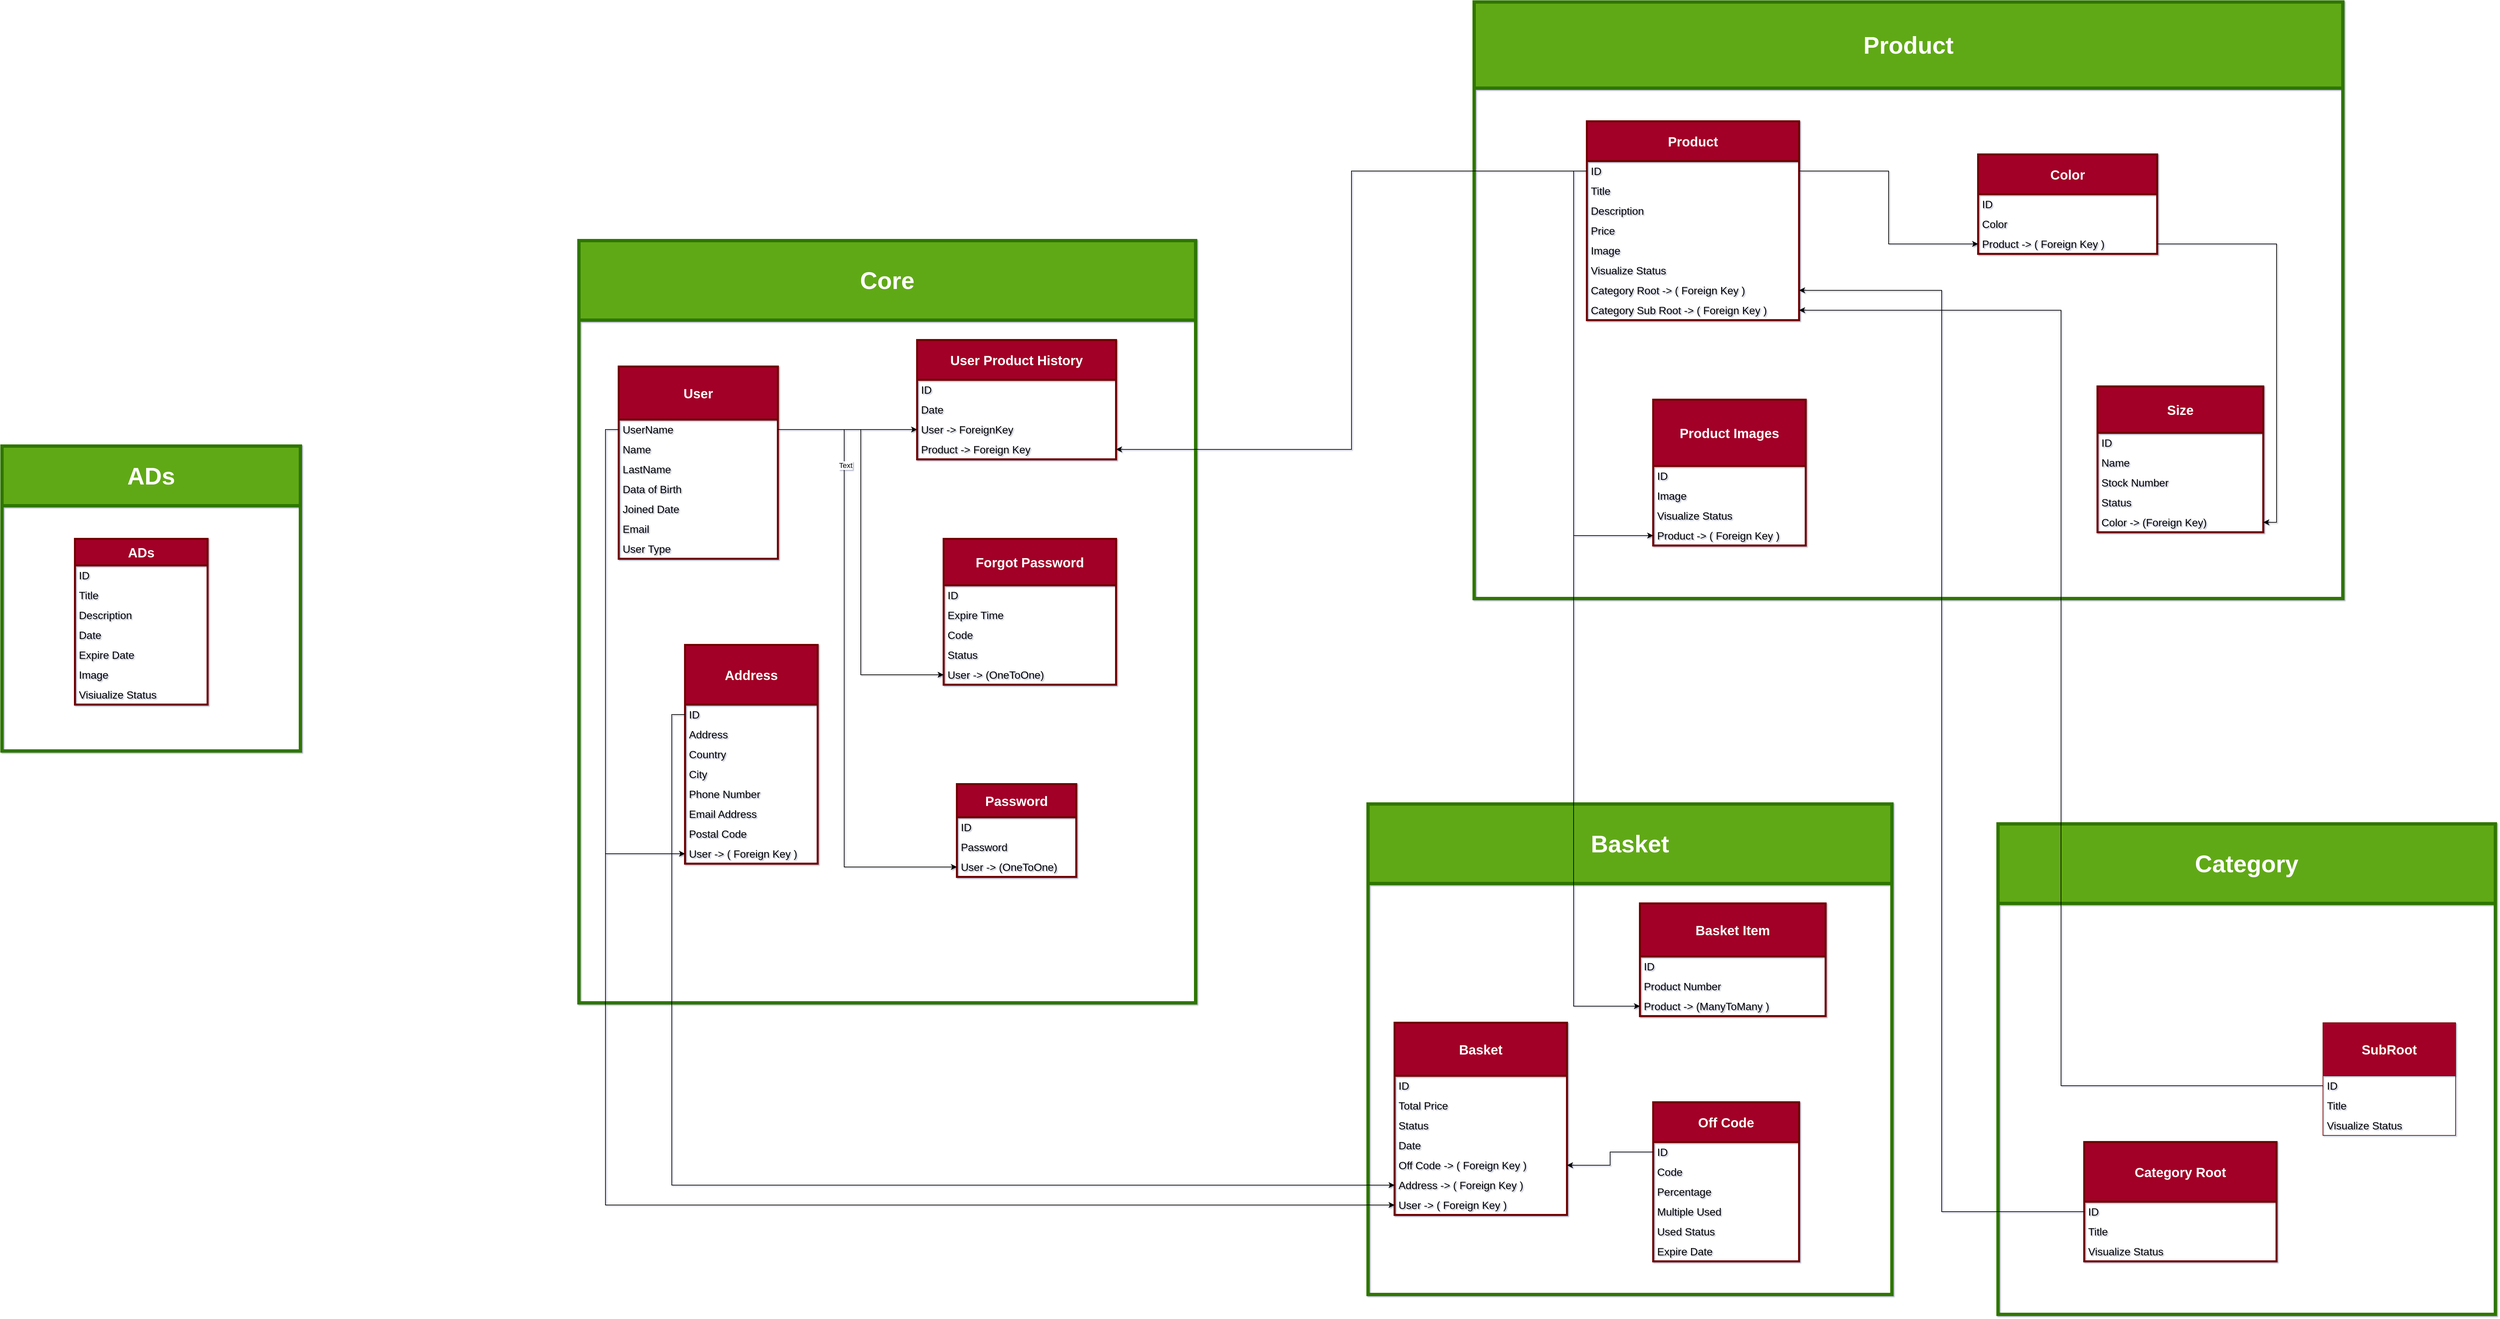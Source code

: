 <mxfile version="21.6.8" type="device">
  <diagram name="Page-1" id="9f46799a-70d6-7492-0946-bef42562c5a5">
    <mxGraphModel dx="9620" dy="7015" grid="0" gridSize="10" guides="1" tooltips="1" connect="1" arrows="1" fold="1" page="0" pageScale="1" pageWidth="1100" pageHeight="850" background="none" math="0" shadow="1">
      <root>
        <mxCell id="0" />
        <mxCell id="1" parent="0" />
        <mxCell id="XSfuh442TB1WO7n0ML1V-26" value="&lt;font style=&quot;font-size: 36px;&quot;&gt;ADs&lt;/font&gt;" style="swimlane;whiteSpace=wrap;html=1;startSize=90;fillColor=#60a917;fontColor=#ffffff;strokeColor=#2D7600;strokeWidth=5;" parent="1" vertex="1">
          <mxGeometry x="-2580" y="-1910" width="450" height="460" as="geometry" />
        </mxCell>
        <mxCell id="SCAgchY4WZ-3knuSk4E6-48" value="&lt;font style=&quot;font-size: 20px;&quot;&gt;&lt;b&gt;ADs&lt;/b&gt;&lt;/font&gt;" style="swimlane;fontStyle=0;childLayout=stackLayout;horizontal=1;startSize=40;horizontalStack=0;resizeParent=1;resizeParentMax=0;resizeLast=0;collapsible=1;marginBottom=0;whiteSpace=wrap;html=1;fillColor=#a20025;fontColor=#ffffff;strokeColor=#6F0000;strokeWidth=3;" vertex="1" parent="XSfuh442TB1WO7n0ML1V-26">
          <mxGeometry x="110" y="140" width="200" height="250" as="geometry">
            <mxRectangle x="180" y="160" width="60" height="30" as="alternateBounds" />
          </mxGeometry>
        </mxCell>
        <mxCell id="SCAgchY4WZ-3knuSk4E6-49" value="&lt;font style=&quot;font-size: 16px;&quot;&gt;ID&lt;/font&gt;" style="text;strokeColor=none;fillColor=none;align=left;verticalAlign=middle;spacingLeft=4;spacingRight=4;overflow=hidden;points=[[0,0.5],[1,0.5]];portConstraint=eastwest;rotatable=0;whiteSpace=wrap;html=1;" vertex="1" parent="SCAgchY4WZ-3knuSk4E6-48">
          <mxGeometry y="40" width="200" height="30" as="geometry" />
        </mxCell>
        <mxCell id="SCAgchY4WZ-3knuSk4E6-55" value="&lt;font style=&quot;font-size: 16px;&quot;&gt;Title&lt;/font&gt;" style="text;strokeColor=none;fillColor=none;align=left;verticalAlign=middle;spacingLeft=4;spacingRight=4;overflow=hidden;points=[[0,0.5],[1,0.5]];portConstraint=eastwest;rotatable=0;whiteSpace=wrap;html=1;" vertex="1" parent="SCAgchY4WZ-3knuSk4E6-48">
          <mxGeometry y="70" width="200" height="30" as="geometry" />
        </mxCell>
        <mxCell id="SCAgchY4WZ-3knuSk4E6-50" value="&lt;font style=&quot;font-size: 16px;&quot;&gt;Description&lt;/font&gt;" style="text;strokeColor=none;fillColor=none;align=left;verticalAlign=middle;spacingLeft=4;spacingRight=4;overflow=hidden;points=[[0,0.5],[1,0.5]];portConstraint=eastwest;rotatable=0;whiteSpace=wrap;html=1;" vertex="1" parent="SCAgchY4WZ-3knuSk4E6-48">
          <mxGeometry y="100" width="200" height="30" as="geometry" />
        </mxCell>
        <mxCell id="SCAgchY4WZ-3knuSk4E6-56" value="&lt;font style=&quot;font-size: 16px;&quot;&gt;Date&lt;/font&gt;" style="text;strokeColor=none;fillColor=none;align=left;verticalAlign=middle;spacingLeft=4;spacingRight=4;overflow=hidden;points=[[0,0.5],[1,0.5]];portConstraint=eastwest;rotatable=0;whiteSpace=wrap;html=1;" vertex="1" parent="SCAgchY4WZ-3knuSk4E6-48">
          <mxGeometry y="130" width="200" height="30" as="geometry" />
        </mxCell>
        <mxCell id="SCAgchY4WZ-3knuSk4E6-52" value="&lt;font style=&quot;font-size: 16px;&quot;&gt;Expire Date&lt;/font&gt;" style="text;strokeColor=none;fillColor=none;align=left;verticalAlign=middle;spacingLeft=4;spacingRight=4;overflow=hidden;points=[[0,0.5],[1,0.5]];portConstraint=eastwest;rotatable=0;whiteSpace=wrap;html=1;" vertex="1" parent="SCAgchY4WZ-3knuSk4E6-48">
          <mxGeometry y="160" width="200" height="30" as="geometry" />
        </mxCell>
        <mxCell id="SCAgchY4WZ-3knuSk4E6-53" value="&lt;font style=&quot;font-size: 16px;&quot;&gt;Image&lt;/font&gt;" style="text;strokeColor=none;fillColor=none;align=left;verticalAlign=middle;spacingLeft=4;spacingRight=4;overflow=hidden;points=[[0,0.5],[1,0.5]];portConstraint=eastwest;rotatable=0;whiteSpace=wrap;html=1;" vertex="1" parent="SCAgchY4WZ-3knuSk4E6-48">
          <mxGeometry y="190" width="200" height="30" as="geometry" />
        </mxCell>
        <mxCell id="SCAgchY4WZ-3knuSk4E6-54" value="&lt;font style=&quot;font-size: 16px;&quot;&gt;Visiualize Status&lt;/font&gt;" style="text;strokeColor=none;fillColor=none;align=left;verticalAlign=middle;spacingLeft=4;spacingRight=4;overflow=hidden;points=[[0,0.5],[1,0.5]];portConstraint=eastwest;rotatable=0;whiteSpace=wrap;html=1;" vertex="1" parent="SCAgchY4WZ-3knuSk4E6-48">
          <mxGeometry y="220" width="200" height="30" as="geometry" />
        </mxCell>
        <mxCell id="XSfuh442TB1WO7n0ML1V-27" value="&lt;font style=&quot;font-size: 36px;&quot;&gt;Product&lt;/font&gt;" style="swimlane;whiteSpace=wrap;html=1;startSize=130;fillColor=#60a917;fontColor=#ffffff;strokeColor=#2D7600;strokeWidth=5;" parent="1" vertex="1">
          <mxGeometry x="-360" y="-2580" width="1310" height="900" as="geometry" />
        </mxCell>
        <mxCell id="SCAgchY4WZ-3knuSk4E6-77" value="&lt;font style=&quot;font-size: 20px;&quot;&gt;&lt;b&gt;Product&lt;/b&gt;&lt;/font&gt;" style="swimlane;fontStyle=0;childLayout=stackLayout;horizontal=1;startSize=60;horizontalStack=0;resizeParent=1;resizeParentMax=0;resizeLast=0;collapsible=1;marginBottom=0;whiteSpace=wrap;html=1;fillColor=#a20025;fontColor=#ffffff;strokeColor=#6F0000;strokeWidth=3;" vertex="1" parent="XSfuh442TB1WO7n0ML1V-27">
          <mxGeometry x="170" y="180" width="320" height="300" as="geometry" />
        </mxCell>
        <mxCell id="SCAgchY4WZ-3knuSk4E6-78" value="&lt;font style=&quot;font-size: 16px;&quot;&gt;ID&lt;/font&gt;" style="text;strokeColor=none;fillColor=none;align=left;verticalAlign=middle;spacingLeft=4;spacingRight=4;overflow=hidden;points=[[0,0.5],[1,0.5]];portConstraint=eastwest;rotatable=0;whiteSpace=wrap;html=1;" vertex="1" parent="SCAgchY4WZ-3knuSk4E6-77">
          <mxGeometry y="60" width="320" height="30" as="geometry" />
        </mxCell>
        <mxCell id="SCAgchY4WZ-3knuSk4E6-79" value="&lt;font style=&quot;font-size: 16px;&quot;&gt;Title&lt;/font&gt;" style="text;strokeColor=none;fillColor=none;align=left;verticalAlign=middle;spacingLeft=4;spacingRight=4;overflow=hidden;points=[[0,0.5],[1,0.5]];portConstraint=eastwest;rotatable=0;whiteSpace=wrap;html=1;" vertex="1" parent="SCAgchY4WZ-3knuSk4E6-77">
          <mxGeometry y="90" width="320" height="30" as="geometry" />
        </mxCell>
        <mxCell id="SCAgchY4WZ-3knuSk4E6-81" value="&lt;font style=&quot;font-size: 16px;&quot;&gt;Description&lt;/font&gt;" style="text;strokeColor=none;fillColor=none;align=left;verticalAlign=middle;spacingLeft=4;spacingRight=4;overflow=hidden;points=[[0,0.5],[1,0.5]];portConstraint=eastwest;rotatable=0;whiteSpace=wrap;html=1;" vertex="1" parent="SCAgchY4WZ-3knuSk4E6-77">
          <mxGeometry y="120" width="320" height="30" as="geometry" />
        </mxCell>
        <mxCell id="SCAgchY4WZ-3knuSk4E6-82" value="&lt;font style=&quot;font-size: 16px;&quot;&gt;Price&lt;/font&gt;" style="text;strokeColor=none;fillColor=none;align=left;verticalAlign=middle;spacingLeft=4;spacingRight=4;overflow=hidden;points=[[0,0.5],[1,0.5]];portConstraint=eastwest;rotatable=0;whiteSpace=wrap;html=1;" vertex="1" parent="SCAgchY4WZ-3knuSk4E6-77">
          <mxGeometry y="150" width="320" height="30" as="geometry" />
        </mxCell>
        <mxCell id="SCAgchY4WZ-3knuSk4E6-83" value="&lt;font style=&quot;font-size: 16px;&quot;&gt;Image&lt;/font&gt;" style="text;strokeColor=none;fillColor=none;align=left;verticalAlign=middle;spacingLeft=4;spacingRight=4;overflow=hidden;points=[[0,0.5],[1,0.5]];portConstraint=eastwest;rotatable=0;whiteSpace=wrap;html=1;" vertex="1" parent="SCAgchY4WZ-3knuSk4E6-77">
          <mxGeometry y="180" width="320" height="30" as="geometry" />
        </mxCell>
        <mxCell id="SCAgchY4WZ-3knuSk4E6-173" value="&lt;font style=&quot;font-size: 16px;&quot;&gt;Visualize Status&lt;/font&gt;" style="text;strokeColor=none;fillColor=none;align=left;verticalAlign=middle;spacingLeft=4;spacingRight=4;overflow=hidden;points=[[0,0.5],[1,0.5]];portConstraint=eastwest;rotatable=0;whiteSpace=wrap;html=1;" vertex="1" parent="SCAgchY4WZ-3knuSk4E6-77">
          <mxGeometry y="210" width="320" height="30" as="geometry" />
        </mxCell>
        <mxCell id="SCAgchY4WZ-3knuSk4E6-174" value="&lt;font style=&quot;font-size: 16px;&quot;&gt;Category Root -&amp;gt; ( Foreign Key )&lt;/font&gt;" style="text;strokeColor=none;fillColor=none;align=left;verticalAlign=middle;spacingLeft=4;spacingRight=4;overflow=hidden;points=[[0,0.5],[1,0.5]];portConstraint=eastwest;rotatable=0;whiteSpace=wrap;html=1;" vertex="1" parent="SCAgchY4WZ-3knuSk4E6-77">
          <mxGeometry y="240" width="320" height="30" as="geometry" />
        </mxCell>
        <mxCell id="SCAgchY4WZ-3knuSk4E6-84" value="&lt;font style=&quot;font-size: 16px;&quot;&gt;Category Sub Root -&amp;gt; ( Foreign Key )&lt;/font&gt;" style="text;strokeColor=none;fillColor=none;align=left;verticalAlign=middle;spacingLeft=4;spacingRight=4;overflow=hidden;points=[[0,0.5],[1,0.5]];portConstraint=eastwest;rotatable=0;whiteSpace=wrap;html=1;" vertex="1" parent="SCAgchY4WZ-3knuSk4E6-77">
          <mxGeometry y="270" width="320" height="30" as="geometry" />
        </mxCell>
        <mxCell id="SCAgchY4WZ-3knuSk4E6-147" value="&lt;font style=&quot;font-size: 20px;&quot;&gt;&lt;b&gt;Size&lt;/b&gt;&lt;/font&gt;" style="swimlane;fontStyle=0;childLayout=stackLayout;horizontal=1;startSize=70;horizontalStack=0;resizeParent=1;resizeParentMax=0;resizeLast=0;collapsible=1;marginBottom=0;whiteSpace=wrap;html=1;fillColor=#a20025;fontColor=#ffffff;strokeColor=#6F0000;strokeWidth=3;" vertex="1" parent="XSfuh442TB1WO7n0ML1V-27">
          <mxGeometry x="940" y="580" width="250" height="220" as="geometry" />
        </mxCell>
        <mxCell id="SCAgchY4WZ-3knuSk4E6-148" value="&lt;font style=&quot;font-size: 16px;&quot;&gt;ID&lt;/font&gt;" style="text;strokeColor=none;fillColor=none;align=left;verticalAlign=middle;spacingLeft=4;spacingRight=4;overflow=hidden;points=[[0,0.5],[1,0.5]];portConstraint=eastwest;rotatable=0;whiteSpace=wrap;html=1;" vertex="1" parent="SCAgchY4WZ-3knuSk4E6-147">
          <mxGeometry y="70" width="250" height="30" as="geometry" />
        </mxCell>
        <mxCell id="SCAgchY4WZ-3knuSk4E6-149" value="&lt;font style=&quot;font-size: 16px;&quot;&gt;Name&lt;/font&gt;" style="text;strokeColor=none;fillColor=none;align=left;verticalAlign=middle;spacingLeft=4;spacingRight=4;overflow=hidden;points=[[0,0.5],[1,0.5]];portConstraint=eastwest;rotatable=0;whiteSpace=wrap;html=1;" vertex="1" parent="SCAgchY4WZ-3knuSk4E6-147">
          <mxGeometry y="100" width="250" height="30" as="geometry" />
        </mxCell>
        <mxCell id="SCAgchY4WZ-3knuSk4E6-157" value="&lt;font style=&quot;font-size: 16px;&quot;&gt;Stock Number&lt;/font&gt;" style="text;strokeColor=none;fillColor=none;align=left;verticalAlign=middle;spacingLeft=4;spacingRight=4;overflow=hidden;points=[[0,0.5],[1,0.5]];portConstraint=eastwest;rotatable=0;whiteSpace=wrap;html=1;" vertex="1" parent="SCAgchY4WZ-3knuSk4E6-147">
          <mxGeometry y="130" width="250" height="30" as="geometry" />
        </mxCell>
        <mxCell id="SCAgchY4WZ-3knuSk4E6-158" value="&lt;font style=&quot;font-size: 16px;&quot;&gt;Status&lt;/font&gt;" style="text;strokeColor=none;fillColor=none;align=left;verticalAlign=middle;spacingLeft=4;spacingRight=4;overflow=hidden;points=[[0,0.5],[1,0.5]];portConstraint=eastwest;rotatable=0;whiteSpace=wrap;html=1;" vertex="1" parent="SCAgchY4WZ-3knuSk4E6-147">
          <mxGeometry y="160" width="250" height="30" as="geometry" />
        </mxCell>
        <mxCell id="SCAgchY4WZ-3knuSk4E6-150" value="&lt;font style=&quot;font-size: 16px;&quot;&gt;Color -&amp;gt; (Foreign Key)&lt;/font&gt;" style="text;strokeColor=none;fillColor=none;align=left;verticalAlign=middle;spacingLeft=4;spacingRight=4;overflow=hidden;points=[[0,0.5],[1,0.5]];portConstraint=eastwest;rotatable=0;whiteSpace=wrap;html=1;" vertex="1" parent="SCAgchY4WZ-3knuSk4E6-147">
          <mxGeometry y="190" width="250" height="30" as="geometry" />
        </mxCell>
        <mxCell id="SCAgchY4WZ-3knuSk4E6-151" value="&lt;font size=&quot;1&quot; style=&quot;&quot;&gt;&lt;b style=&quot;font-size: 20px;&quot;&gt;Color&lt;/b&gt;&lt;/font&gt;" style="swimlane;fontStyle=0;childLayout=stackLayout;horizontal=1;startSize=60;horizontalStack=0;resizeParent=1;resizeParentMax=0;resizeLast=0;collapsible=1;marginBottom=0;whiteSpace=wrap;html=1;fillColor=#a20025;fontColor=#ffffff;strokeColor=#6F0000;strokeWidth=3;" vertex="1" parent="XSfuh442TB1WO7n0ML1V-27">
          <mxGeometry x="760" y="230" width="270" height="150" as="geometry" />
        </mxCell>
        <mxCell id="SCAgchY4WZ-3knuSk4E6-152" value="&lt;font style=&quot;font-size: 16px;&quot;&gt;ID&lt;/font&gt;" style="text;strokeColor=none;fillColor=none;align=left;verticalAlign=middle;spacingLeft=4;spacingRight=4;overflow=hidden;points=[[0,0.5],[1,0.5]];portConstraint=eastwest;rotatable=0;whiteSpace=wrap;html=1;" vertex="1" parent="SCAgchY4WZ-3knuSk4E6-151">
          <mxGeometry y="60" width="270" height="30" as="geometry" />
        </mxCell>
        <mxCell id="SCAgchY4WZ-3knuSk4E6-153" value="&lt;font style=&quot;font-size: 16px;&quot;&gt;Color&lt;/font&gt;" style="text;strokeColor=none;fillColor=none;align=left;verticalAlign=middle;spacingLeft=4;spacingRight=4;overflow=hidden;points=[[0,0.5],[1,0.5]];portConstraint=eastwest;rotatable=0;whiteSpace=wrap;html=1;" vertex="1" parent="SCAgchY4WZ-3knuSk4E6-151">
          <mxGeometry y="90" width="270" height="30" as="geometry" />
        </mxCell>
        <mxCell id="SCAgchY4WZ-3knuSk4E6-154" value="&lt;font style=&quot;font-size: 16px;&quot;&gt;Product -&amp;gt; ( Foreign Key )&lt;/font&gt;" style="text;strokeColor=none;fillColor=none;align=left;verticalAlign=middle;spacingLeft=4;spacingRight=4;overflow=hidden;points=[[0,0.5],[1,0.5]];portConstraint=eastwest;rotatable=0;whiteSpace=wrap;html=1;" vertex="1" parent="SCAgchY4WZ-3knuSk4E6-151">
          <mxGeometry y="120" width="270" height="30" as="geometry" />
        </mxCell>
        <mxCell id="SCAgchY4WZ-3knuSk4E6-159" value="&lt;font style=&quot;font-size: 20px;&quot;&gt;&lt;b&gt;Product Images&lt;/b&gt;&lt;/font&gt;" style="swimlane;fontStyle=0;childLayout=stackLayout;horizontal=1;startSize=100;horizontalStack=0;resizeParent=1;resizeParentMax=0;resizeLast=0;collapsible=1;marginBottom=0;whiteSpace=wrap;html=1;strokeWidth=3;fillColor=#a20025;fontColor=#ffffff;strokeColor=#6F0000;" vertex="1" parent="XSfuh442TB1WO7n0ML1V-27">
          <mxGeometry x="270" y="600" width="230" height="220" as="geometry" />
        </mxCell>
        <mxCell id="SCAgchY4WZ-3knuSk4E6-160" value="&lt;font style=&quot;font-size: 16px;&quot;&gt;ID&lt;/font&gt;" style="text;strokeColor=none;fillColor=none;align=left;verticalAlign=middle;spacingLeft=4;spacingRight=4;overflow=hidden;points=[[0,0.5],[1,0.5]];portConstraint=eastwest;rotatable=0;whiteSpace=wrap;html=1;" vertex="1" parent="SCAgchY4WZ-3knuSk4E6-159">
          <mxGeometry y="100" width="230" height="30" as="geometry" />
        </mxCell>
        <mxCell id="SCAgchY4WZ-3knuSk4E6-161" value="&lt;font style=&quot;font-size: 16px;&quot;&gt;Image&lt;/font&gt;" style="text;strokeColor=none;fillColor=none;align=left;verticalAlign=middle;spacingLeft=4;spacingRight=4;overflow=hidden;points=[[0,0.5],[1,0.5]];portConstraint=eastwest;rotatable=0;whiteSpace=wrap;html=1;" vertex="1" parent="SCAgchY4WZ-3knuSk4E6-159">
          <mxGeometry y="130" width="230" height="30" as="geometry" />
        </mxCell>
        <mxCell id="SCAgchY4WZ-3knuSk4E6-163" value="&lt;font style=&quot;font-size: 16px;&quot;&gt;Visualize Status&lt;/font&gt;" style="text;strokeColor=none;fillColor=none;align=left;verticalAlign=middle;spacingLeft=4;spacingRight=4;overflow=hidden;points=[[0,0.5],[1,0.5]];portConstraint=eastwest;rotatable=0;whiteSpace=wrap;html=1;" vertex="1" parent="SCAgchY4WZ-3knuSk4E6-159">
          <mxGeometry y="160" width="230" height="30" as="geometry" />
        </mxCell>
        <mxCell id="SCAgchY4WZ-3knuSk4E6-162" value="&lt;font style=&quot;font-size: 16px;&quot;&gt;Product -&amp;gt; ( Foreign Key )&lt;/font&gt;" style="text;strokeColor=none;fillColor=none;align=left;verticalAlign=middle;spacingLeft=4;spacingRight=4;overflow=hidden;points=[[0,0.5],[1,0.5]];portConstraint=eastwest;rotatable=0;whiteSpace=wrap;html=1;" vertex="1" parent="SCAgchY4WZ-3knuSk4E6-159">
          <mxGeometry y="190" width="230" height="30" as="geometry" />
        </mxCell>
        <mxCell id="SCAgchY4WZ-3knuSk4E6-218" style="edgeStyle=orthogonalEdgeStyle;rounded=0;orthogonalLoop=1;jettySize=auto;html=1;exitX=0;exitY=0.5;exitDx=0;exitDy=0;entryX=0;entryY=0.5;entryDx=0;entryDy=0;" edge="1" parent="XSfuh442TB1WO7n0ML1V-27" source="SCAgchY4WZ-3knuSk4E6-78" target="SCAgchY4WZ-3knuSk4E6-162">
          <mxGeometry relative="1" as="geometry" />
        </mxCell>
        <mxCell id="SCAgchY4WZ-3knuSk4E6-222" style="edgeStyle=orthogonalEdgeStyle;rounded=0;orthogonalLoop=1;jettySize=auto;html=1;exitX=1;exitY=0.5;exitDx=0;exitDy=0;entryX=0;entryY=0.5;entryDx=0;entryDy=0;" edge="1" parent="XSfuh442TB1WO7n0ML1V-27" source="SCAgchY4WZ-3knuSk4E6-78" target="SCAgchY4WZ-3knuSk4E6-154">
          <mxGeometry relative="1" as="geometry" />
        </mxCell>
        <mxCell id="SCAgchY4WZ-3knuSk4E6-223" style="edgeStyle=orthogonalEdgeStyle;rounded=0;orthogonalLoop=1;jettySize=auto;html=1;exitX=1;exitY=0.5;exitDx=0;exitDy=0;entryX=1;entryY=0.5;entryDx=0;entryDy=0;" edge="1" parent="XSfuh442TB1WO7n0ML1V-27" source="SCAgchY4WZ-3knuSk4E6-154" target="SCAgchY4WZ-3knuSk4E6-150">
          <mxGeometry relative="1" as="geometry" />
        </mxCell>
        <mxCell id="XSfuh442TB1WO7n0ML1V-28" value="&lt;font style=&quot;font-size: 36px;&quot;&gt;Core&lt;/font&gt;" style="swimlane;whiteSpace=wrap;html=1;startSize=120;fillColor=#60a917;fontColor=#ffffff;strokeColor=#2D7600;strokeWidth=5;" parent="1" vertex="1">
          <mxGeometry x="-1710" y="-2220" width="930" height="1150" as="geometry" />
        </mxCell>
        <mxCell id="SCAgchY4WZ-3knuSk4E6-57" value="&lt;font style=&quot;font-size: 20px;&quot;&gt;&lt;b&gt;User&lt;/b&gt;&lt;/font&gt;" style="swimlane;fontStyle=0;childLayout=stackLayout;horizontal=1;startSize=80;horizontalStack=0;resizeParent=1;resizeParentMax=0;resizeLast=0;collapsible=1;marginBottom=0;whiteSpace=wrap;html=1;fillColor=#a20025;fontColor=#ffffff;strokeColor=#6F0000;strokeWidth=3;" vertex="1" parent="XSfuh442TB1WO7n0ML1V-28">
          <mxGeometry x="60" y="190" width="240" height="290" as="geometry" />
        </mxCell>
        <mxCell id="SCAgchY4WZ-3knuSk4E6-58" value="&lt;font style=&quot;font-size: 16px;&quot;&gt;UserName&lt;/font&gt;" style="text;strokeColor=none;fillColor=none;align=left;verticalAlign=middle;spacingLeft=4;spacingRight=4;overflow=hidden;points=[[0,0.5],[1,0.5]];portConstraint=eastwest;rotatable=0;whiteSpace=wrap;html=1;" vertex="1" parent="SCAgchY4WZ-3knuSk4E6-57">
          <mxGeometry y="80" width="240" height="30" as="geometry" />
        </mxCell>
        <mxCell id="SCAgchY4WZ-3knuSk4E6-59" value="&lt;font style=&quot;font-size: 16px;&quot;&gt;Name&lt;/font&gt;" style="text;strokeColor=none;fillColor=none;align=left;verticalAlign=middle;spacingLeft=4;spacingRight=4;overflow=hidden;points=[[0,0.5],[1,0.5]];portConstraint=eastwest;rotatable=0;whiteSpace=wrap;html=1;" vertex="1" parent="SCAgchY4WZ-3knuSk4E6-57">
          <mxGeometry y="110" width="240" height="30" as="geometry" />
        </mxCell>
        <mxCell id="SCAgchY4WZ-3knuSk4E6-61" value="&lt;font style=&quot;font-size: 16px;&quot;&gt;LastName&lt;/font&gt;" style="text;strokeColor=none;fillColor=none;align=left;verticalAlign=middle;spacingLeft=4;spacingRight=4;overflow=hidden;points=[[0,0.5],[1,0.5]];portConstraint=eastwest;rotatable=0;whiteSpace=wrap;html=1;" vertex="1" parent="SCAgchY4WZ-3knuSk4E6-57">
          <mxGeometry y="140" width="240" height="30" as="geometry" />
        </mxCell>
        <mxCell id="SCAgchY4WZ-3knuSk4E6-62" value="&lt;font style=&quot;font-size: 16px;&quot;&gt;Data of Birth&lt;/font&gt;" style="text;strokeColor=none;fillColor=none;align=left;verticalAlign=middle;spacingLeft=4;spacingRight=4;overflow=hidden;points=[[0,0.5],[1,0.5]];portConstraint=eastwest;rotatable=0;whiteSpace=wrap;html=1;" vertex="1" parent="SCAgchY4WZ-3knuSk4E6-57">
          <mxGeometry y="170" width="240" height="30" as="geometry" />
        </mxCell>
        <mxCell id="SCAgchY4WZ-3knuSk4E6-63" value="&lt;font style=&quot;font-size: 16px;&quot;&gt;Joined Date&lt;/font&gt;" style="text;strokeColor=none;fillColor=none;align=left;verticalAlign=middle;spacingLeft=4;spacingRight=4;overflow=hidden;points=[[0,0.5],[1,0.5]];portConstraint=eastwest;rotatable=0;whiteSpace=wrap;html=1;" vertex="1" parent="SCAgchY4WZ-3knuSk4E6-57">
          <mxGeometry y="200" width="240" height="30" as="geometry" />
        </mxCell>
        <mxCell id="SCAgchY4WZ-3knuSk4E6-64" value="&lt;font style=&quot;font-size: 16px;&quot;&gt;Email&lt;/font&gt;" style="text;strokeColor=none;fillColor=none;align=left;verticalAlign=middle;spacingLeft=4;spacingRight=4;overflow=hidden;points=[[0,0.5],[1,0.5]];portConstraint=eastwest;rotatable=0;whiteSpace=wrap;html=1;" vertex="1" parent="SCAgchY4WZ-3knuSk4E6-57">
          <mxGeometry y="230" width="240" height="30" as="geometry" />
        </mxCell>
        <mxCell id="SCAgchY4WZ-3knuSk4E6-60" value="&lt;font style=&quot;font-size: 16px;&quot;&gt;User Type&lt;/font&gt;" style="text;strokeColor=none;fillColor=none;align=left;verticalAlign=middle;spacingLeft=4;spacingRight=4;overflow=hidden;points=[[0,0.5],[1,0.5]];portConstraint=eastwest;rotatable=0;whiteSpace=wrap;html=1;" vertex="1" parent="SCAgchY4WZ-3knuSk4E6-57">
          <mxGeometry y="260" width="240" height="30" as="geometry" />
        </mxCell>
        <mxCell id="SCAgchY4WZ-3knuSk4E6-66" value="&lt;font style=&quot;font-size: 20px;&quot;&gt;&lt;b&gt;User Product History&lt;/b&gt;&lt;/font&gt;" style="swimlane;fontStyle=0;childLayout=stackLayout;horizontal=1;startSize=60;horizontalStack=0;resizeParent=1;resizeParentMax=0;resizeLast=0;collapsible=1;marginBottom=0;whiteSpace=wrap;html=1;fillColor=#a20025;fontColor=#ffffff;strokeColor=#6F0000;strokeWidth=3;" vertex="1" parent="XSfuh442TB1WO7n0ML1V-28">
          <mxGeometry x="510" y="150" width="300" height="180" as="geometry" />
        </mxCell>
        <mxCell id="SCAgchY4WZ-3knuSk4E6-67" value="&lt;font style=&quot;font-size: 16px;&quot;&gt;ID&lt;/font&gt;" style="text;strokeColor=none;fillColor=none;align=left;verticalAlign=middle;spacingLeft=4;spacingRight=4;overflow=hidden;points=[[0,0.5],[1,0.5]];portConstraint=eastwest;rotatable=0;whiteSpace=wrap;html=1;" vertex="1" parent="SCAgchY4WZ-3knuSk4E6-66">
          <mxGeometry y="60" width="300" height="30" as="geometry" />
        </mxCell>
        <mxCell id="SCAgchY4WZ-3knuSk4E6-68" value="&lt;font style=&quot;font-size: 16px;&quot;&gt;Date&lt;/font&gt;" style="text;strokeColor=none;fillColor=none;align=left;verticalAlign=middle;spacingLeft=4;spacingRight=4;overflow=hidden;points=[[0,0.5],[1,0.5]];portConstraint=eastwest;rotatable=0;whiteSpace=wrap;html=1;" vertex="1" parent="SCAgchY4WZ-3knuSk4E6-66">
          <mxGeometry y="90" width="300" height="30" as="geometry" />
        </mxCell>
        <mxCell id="SCAgchY4WZ-3knuSk4E6-70" value="&lt;font style=&quot;font-size: 16px;&quot;&gt;User -&amp;gt; ForeignKey&lt;/font&gt;" style="text;strokeColor=none;fillColor=none;align=left;verticalAlign=middle;spacingLeft=4;spacingRight=4;overflow=hidden;points=[[0,0.5],[1,0.5]];portConstraint=eastwest;rotatable=0;whiteSpace=wrap;html=1;" vertex="1" parent="SCAgchY4WZ-3knuSk4E6-66">
          <mxGeometry y="120" width="300" height="30" as="geometry" />
        </mxCell>
        <mxCell id="SCAgchY4WZ-3knuSk4E6-69" value="&lt;font style=&quot;font-size: 16px;&quot;&gt;Product -&amp;gt; Foreign Key&lt;/font&gt;" style="text;strokeColor=none;fillColor=none;align=left;verticalAlign=middle;spacingLeft=4;spacingRight=4;overflow=hidden;points=[[0,0.5],[1,0.5]];portConstraint=eastwest;rotatable=0;whiteSpace=wrap;html=1;" vertex="1" parent="SCAgchY4WZ-3knuSk4E6-66">
          <mxGeometry y="150" width="300" height="30" as="geometry" />
        </mxCell>
        <mxCell id="SCAgchY4WZ-3knuSk4E6-71" value="&lt;b&gt;&lt;font style=&quot;font-size: 20px;&quot;&gt;Forgot Password&lt;/font&gt;&lt;/b&gt;" style="swimlane;fontStyle=0;childLayout=stackLayout;horizontal=1;startSize=70;horizontalStack=0;resizeParent=1;resizeParentMax=0;resizeLast=0;collapsible=1;marginBottom=0;whiteSpace=wrap;html=1;fillColor=#a20025;fontColor=#ffffff;strokeColor=#6F0000;strokeWidth=3;" vertex="1" parent="XSfuh442TB1WO7n0ML1V-28">
          <mxGeometry x="550" y="450" width="260" height="220" as="geometry" />
        </mxCell>
        <mxCell id="SCAgchY4WZ-3knuSk4E6-72" value="&lt;font style=&quot;font-size: 16px;&quot;&gt;ID&lt;/font&gt;" style="text;strokeColor=none;fillColor=none;align=left;verticalAlign=middle;spacingLeft=4;spacingRight=4;overflow=hidden;points=[[0,0.5],[1,0.5]];portConstraint=eastwest;rotatable=0;whiteSpace=wrap;html=1;" vertex="1" parent="SCAgchY4WZ-3knuSk4E6-71">
          <mxGeometry y="70" width="260" height="30" as="geometry" />
        </mxCell>
        <mxCell id="SCAgchY4WZ-3knuSk4E6-73" value="&lt;font style=&quot;font-size: 16px;&quot;&gt;Expire Time&lt;/font&gt;" style="text;strokeColor=none;fillColor=none;align=left;verticalAlign=middle;spacingLeft=4;spacingRight=4;overflow=hidden;points=[[0,0.5],[1,0.5]];portConstraint=eastwest;rotatable=0;whiteSpace=wrap;html=1;" vertex="1" parent="SCAgchY4WZ-3knuSk4E6-71">
          <mxGeometry y="100" width="260" height="30" as="geometry" />
        </mxCell>
        <mxCell id="SCAgchY4WZ-3knuSk4E6-75" value="&lt;font style=&quot;font-size: 16px;&quot;&gt;Code&lt;/font&gt;" style="text;strokeColor=none;fillColor=none;align=left;verticalAlign=middle;spacingLeft=4;spacingRight=4;overflow=hidden;points=[[0,0.5],[1,0.5]];portConstraint=eastwest;rotatable=0;whiteSpace=wrap;html=1;" vertex="1" parent="SCAgchY4WZ-3knuSk4E6-71">
          <mxGeometry y="130" width="260" height="30" as="geometry" />
        </mxCell>
        <mxCell id="SCAgchY4WZ-3knuSk4E6-74" value="&lt;font style=&quot;font-size: 16px;&quot;&gt;Status&lt;/font&gt;" style="text;strokeColor=none;fillColor=none;align=left;verticalAlign=middle;spacingLeft=4;spacingRight=4;overflow=hidden;points=[[0,0.5],[1,0.5]];portConstraint=eastwest;rotatable=0;whiteSpace=wrap;html=1;" vertex="1" parent="SCAgchY4WZ-3knuSk4E6-71">
          <mxGeometry y="160" width="260" height="30" as="geometry" />
        </mxCell>
        <mxCell id="SCAgchY4WZ-3knuSk4E6-76" value="&lt;font style=&quot;font-size: 16px;&quot;&gt;User -&amp;gt; (OneToOne)&lt;/font&gt;" style="text;strokeColor=none;fillColor=none;align=left;verticalAlign=middle;spacingLeft=4;spacingRight=4;overflow=hidden;points=[[0,0.5],[1,0.5]];portConstraint=eastwest;rotatable=0;whiteSpace=wrap;html=1;" vertex="1" parent="SCAgchY4WZ-3knuSk4E6-71">
          <mxGeometry y="190" width="260" height="30" as="geometry" />
        </mxCell>
        <mxCell id="SCAgchY4WZ-3knuSk4E6-197" value="&lt;font style=&quot;font-size: 20px;&quot;&gt;&lt;b&gt;Address&lt;/b&gt;&lt;/font&gt;" style="swimlane;fontStyle=0;childLayout=stackLayout;horizontal=1;startSize=90;horizontalStack=0;resizeParent=1;resizeParentMax=0;resizeLast=0;collapsible=1;marginBottom=0;whiteSpace=wrap;html=1;fillColor=#a20025;fontColor=#ffffff;strokeColor=#6F0000;strokeWidth=3;" vertex="1" parent="XSfuh442TB1WO7n0ML1V-28">
          <mxGeometry x="160" y="610" width="200" height="330" as="geometry" />
        </mxCell>
        <mxCell id="SCAgchY4WZ-3knuSk4E6-198" value="&lt;font style=&quot;font-size: 16px;&quot;&gt;ID&lt;/font&gt;" style="text;strokeColor=none;fillColor=none;align=left;verticalAlign=middle;spacingLeft=4;spacingRight=4;overflow=hidden;points=[[0,0.5],[1,0.5]];portConstraint=eastwest;rotatable=0;whiteSpace=wrap;html=1;" vertex="1" parent="SCAgchY4WZ-3knuSk4E6-197">
          <mxGeometry y="90" width="200" height="30" as="geometry" />
        </mxCell>
        <mxCell id="SCAgchY4WZ-3knuSk4E6-199" value="&lt;font style=&quot;font-size: 16px;&quot;&gt;Address&lt;/font&gt;" style="text;strokeColor=none;fillColor=none;align=left;verticalAlign=middle;spacingLeft=4;spacingRight=4;overflow=hidden;points=[[0,0.5],[1,0.5]];portConstraint=eastwest;rotatable=0;whiteSpace=wrap;html=1;" vertex="1" parent="SCAgchY4WZ-3knuSk4E6-197">
          <mxGeometry y="120" width="200" height="30" as="geometry" />
        </mxCell>
        <mxCell id="SCAgchY4WZ-3knuSk4E6-201" value="&lt;font style=&quot;font-size: 16px;&quot;&gt;Country&lt;/font&gt;" style="text;strokeColor=none;fillColor=none;align=left;verticalAlign=middle;spacingLeft=4;spacingRight=4;overflow=hidden;points=[[0,0.5],[1,0.5]];portConstraint=eastwest;rotatable=0;whiteSpace=wrap;html=1;" vertex="1" parent="SCAgchY4WZ-3knuSk4E6-197">
          <mxGeometry y="150" width="200" height="30" as="geometry" />
        </mxCell>
        <mxCell id="SCAgchY4WZ-3knuSk4E6-203" value="&lt;font style=&quot;font-size: 16px;&quot;&gt;City&lt;/font&gt;" style="text;strokeColor=none;fillColor=none;align=left;verticalAlign=middle;spacingLeft=4;spacingRight=4;overflow=hidden;points=[[0,0.5],[1,0.5]];portConstraint=eastwest;rotatable=0;whiteSpace=wrap;html=1;" vertex="1" parent="SCAgchY4WZ-3knuSk4E6-197">
          <mxGeometry y="180" width="200" height="30" as="geometry" />
        </mxCell>
        <mxCell id="SCAgchY4WZ-3knuSk4E6-204" value="&lt;font style=&quot;font-size: 16px;&quot;&gt;Phone Number&lt;/font&gt;" style="text;strokeColor=none;fillColor=none;align=left;verticalAlign=middle;spacingLeft=4;spacingRight=4;overflow=hidden;points=[[0,0.5],[1,0.5]];portConstraint=eastwest;rotatable=0;whiteSpace=wrap;html=1;" vertex="1" parent="SCAgchY4WZ-3knuSk4E6-197">
          <mxGeometry y="210" width="200" height="30" as="geometry" />
        </mxCell>
        <mxCell id="SCAgchY4WZ-3knuSk4E6-205" value="&lt;font style=&quot;font-size: 16px;&quot;&gt;Email Address&lt;/font&gt;" style="text;strokeColor=none;fillColor=none;align=left;verticalAlign=middle;spacingLeft=4;spacingRight=4;overflow=hidden;points=[[0,0.5],[1,0.5]];portConstraint=eastwest;rotatable=0;whiteSpace=wrap;html=1;" vertex="1" parent="SCAgchY4WZ-3knuSk4E6-197">
          <mxGeometry y="240" width="200" height="30" as="geometry" />
        </mxCell>
        <mxCell id="SCAgchY4WZ-3knuSk4E6-206" value="&lt;font style=&quot;font-size: 16px;&quot;&gt;Postal Code&lt;/font&gt;" style="text;strokeColor=none;fillColor=none;align=left;verticalAlign=middle;spacingLeft=4;spacingRight=4;overflow=hidden;points=[[0,0.5],[1,0.5]];portConstraint=eastwest;rotatable=0;whiteSpace=wrap;html=1;" vertex="1" parent="SCAgchY4WZ-3knuSk4E6-197">
          <mxGeometry y="270" width="200" height="30" as="geometry" />
        </mxCell>
        <mxCell id="SCAgchY4WZ-3knuSk4E6-200" value="&lt;font style=&quot;font-size: 16px;&quot;&gt;User -&amp;gt; ( Foreign Key )&lt;/font&gt;" style="text;strokeColor=none;fillColor=none;align=left;verticalAlign=middle;spacingLeft=4;spacingRight=4;overflow=hidden;points=[[0,0.5],[1,0.5]];portConstraint=eastwest;rotatable=0;whiteSpace=wrap;html=1;" vertex="1" parent="SCAgchY4WZ-3knuSk4E6-197">
          <mxGeometry y="300" width="200" height="30" as="geometry" />
        </mxCell>
        <mxCell id="SCAgchY4WZ-3knuSk4E6-207" value="&lt;font style=&quot;font-size: 20px;&quot;&gt;&lt;b&gt;Password&lt;/b&gt;&lt;/font&gt;" style="swimlane;fontStyle=0;childLayout=stackLayout;horizontal=1;startSize=50;horizontalStack=0;resizeParent=1;resizeParentMax=0;resizeLast=0;collapsible=1;marginBottom=0;whiteSpace=wrap;html=1;fillColor=#a20025;fontColor=#ffffff;strokeColor=#6F0000;strokeWidth=3;" vertex="1" parent="XSfuh442TB1WO7n0ML1V-28">
          <mxGeometry x="570" y="820" width="180" height="140" as="geometry" />
        </mxCell>
        <mxCell id="SCAgchY4WZ-3knuSk4E6-208" value="&lt;font style=&quot;font-size: 16px;&quot;&gt;ID&lt;/font&gt;" style="text;strokeColor=none;fillColor=none;align=left;verticalAlign=middle;spacingLeft=4;spacingRight=4;overflow=hidden;points=[[0,0.5],[1,0.5]];portConstraint=eastwest;rotatable=0;whiteSpace=wrap;html=1;" vertex="1" parent="SCAgchY4WZ-3knuSk4E6-207">
          <mxGeometry y="50" width="180" height="30" as="geometry" />
        </mxCell>
        <mxCell id="SCAgchY4WZ-3knuSk4E6-209" value="&lt;font style=&quot;font-size: 16px;&quot;&gt;Password&lt;/font&gt;" style="text;strokeColor=none;fillColor=none;align=left;verticalAlign=middle;spacingLeft=4;spacingRight=4;overflow=hidden;points=[[0,0.5],[1,0.5]];portConstraint=eastwest;rotatable=0;whiteSpace=wrap;html=1;" vertex="1" parent="SCAgchY4WZ-3knuSk4E6-207">
          <mxGeometry y="80" width="180" height="30" as="geometry" />
        </mxCell>
        <mxCell id="SCAgchY4WZ-3knuSk4E6-210" value="&lt;font style=&quot;font-size: 16px;&quot;&gt;User -&amp;gt; (OneToOne)&lt;/font&gt;" style="text;strokeColor=none;fillColor=none;align=left;verticalAlign=middle;spacingLeft=4;spacingRight=4;overflow=hidden;points=[[0,0.5],[1,0.5]];portConstraint=eastwest;rotatable=0;whiteSpace=wrap;html=1;" vertex="1" parent="SCAgchY4WZ-3knuSk4E6-207">
          <mxGeometry y="110" width="180" height="30" as="geometry" />
        </mxCell>
        <mxCell id="SCAgchY4WZ-3knuSk4E6-212" style="edgeStyle=orthogonalEdgeStyle;rounded=0;orthogonalLoop=1;jettySize=auto;html=1;exitX=1;exitY=0.5;exitDx=0;exitDy=0;entryX=0;entryY=0.5;entryDx=0;entryDy=0;" edge="1" parent="XSfuh442TB1WO7n0ML1V-28" source="SCAgchY4WZ-3knuSk4E6-58" target="SCAgchY4WZ-3knuSk4E6-76">
          <mxGeometry relative="1" as="geometry" />
        </mxCell>
        <mxCell id="SCAgchY4WZ-3knuSk4E6-213" style="edgeStyle=orthogonalEdgeStyle;rounded=0;orthogonalLoop=1;jettySize=auto;html=1;exitX=1;exitY=0.5;exitDx=0;exitDy=0;entryX=0;entryY=0.5;entryDx=0;entryDy=0;" edge="1" parent="XSfuh442TB1WO7n0ML1V-28" source="SCAgchY4WZ-3knuSk4E6-58" target="SCAgchY4WZ-3knuSk4E6-70">
          <mxGeometry relative="1" as="geometry" />
        </mxCell>
        <mxCell id="SCAgchY4WZ-3knuSk4E6-214" style="edgeStyle=orthogonalEdgeStyle;rounded=0;orthogonalLoop=1;jettySize=auto;html=1;exitX=0;exitY=0.5;exitDx=0;exitDy=0;entryX=0;entryY=0.5;entryDx=0;entryDy=0;" edge="1" parent="XSfuh442TB1WO7n0ML1V-28" source="SCAgchY4WZ-3knuSk4E6-58" target="SCAgchY4WZ-3knuSk4E6-200">
          <mxGeometry relative="1" as="geometry" />
        </mxCell>
        <mxCell id="SCAgchY4WZ-3knuSk4E6-215" style="edgeStyle=orthogonalEdgeStyle;rounded=0;orthogonalLoop=1;jettySize=auto;html=1;exitX=1;exitY=0.5;exitDx=0;exitDy=0;" edge="1" parent="XSfuh442TB1WO7n0ML1V-28" source="SCAgchY4WZ-3knuSk4E6-58" target="SCAgchY4WZ-3knuSk4E6-210">
          <mxGeometry relative="1" as="geometry">
            <Array as="points">
              <mxPoint x="400" y="285" />
              <mxPoint x="400" y="945" />
            </Array>
          </mxGeometry>
        </mxCell>
        <mxCell id="SCAgchY4WZ-3knuSk4E6-216" value="Text" style="edgeLabel;html=1;align=center;verticalAlign=middle;resizable=0;points=[];" vertex="1" connectable="0" parent="SCAgchY4WZ-3knuSk4E6-215">
          <mxGeometry x="-0.669" y="2" relative="1" as="geometry">
            <mxPoint as="offset" />
          </mxGeometry>
        </mxCell>
        <mxCell id="XSfuh442TB1WO7n0ML1V-29" value="&lt;font style=&quot;&quot;&gt;&lt;font style=&quot;font-size: 36px;&quot;&gt;Basket&lt;/font&gt;&lt;br&gt;&lt;/font&gt;" style="swimlane;whiteSpace=wrap;html=1;startSize=120;fillColor=#60a917;fontColor=#ffffff;strokeColor=#2D7600;strokeWidth=5;" parent="1" vertex="1">
          <mxGeometry x="-520" y="-1370" width="790" height="740" as="geometry" />
        </mxCell>
        <mxCell id="SCAgchY4WZ-3knuSk4E6-175" value="&lt;font style=&quot;font-size: 20px;&quot;&gt;&lt;b&gt;Basket&lt;/b&gt;&lt;/font&gt;" style="swimlane;fontStyle=0;childLayout=stackLayout;horizontal=1;startSize=80;horizontalStack=0;resizeParent=1;resizeParentMax=0;resizeLast=0;collapsible=1;marginBottom=0;whiteSpace=wrap;html=1;fillColor=#a20025;fontColor=#ffffff;strokeColor=#6F0000;strokeWidth=3;" vertex="1" parent="XSfuh442TB1WO7n0ML1V-29">
          <mxGeometry x="40" y="330" width="260" height="290" as="geometry" />
        </mxCell>
        <mxCell id="SCAgchY4WZ-3knuSk4E6-176" value="&lt;font style=&quot;font-size: 16px;&quot;&gt;ID&lt;/font&gt;" style="text;strokeColor=none;fillColor=none;align=left;verticalAlign=middle;spacingLeft=4;spacingRight=4;overflow=hidden;points=[[0,0.5],[1,0.5]];portConstraint=eastwest;rotatable=0;whiteSpace=wrap;html=1;" vertex="1" parent="SCAgchY4WZ-3knuSk4E6-175">
          <mxGeometry y="80" width="260" height="30" as="geometry" />
        </mxCell>
        <mxCell id="SCAgchY4WZ-3knuSk4E6-177" value="&lt;font style=&quot;font-size: 16px;&quot;&gt;Total Price&lt;/font&gt;" style="text;strokeColor=none;fillColor=none;align=left;verticalAlign=middle;spacingLeft=4;spacingRight=4;overflow=hidden;points=[[0,0.5],[1,0.5]];portConstraint=eastwest;rotatable=0;whiteSpace=wrap;html=1;" vertex="1" parent="SCAgchY4WZ-3knuSk4E6-175">
          <mxGeometry y="110" width="260" height="30" as="geometry" />
        </mxCell>
        <mxCell id="SCAgchY4WZ-3knuSk4E6-180" value="&lt;font style=&quot;font-size: 16px;&quot;&gt;Status&lt;/font&gt;" style="text;strokeColor=none;fillColor=none;align=left;verticalAlign=middle;spacingLeft=4;spacingRight=4;overflow=hidden;points=[[0,0.5],[1,0.5]];portConstraint=eastwest;rotatable=0;whiteSpace=wrap;html=1;" vertex="1" parent="SCAgchY4WZ-3knuSk4E6-175">
          <mxGeometry y="140" width="260" height="30" as="geometry" />
        </mxCell>
        <mxCell id="SCAgchY4WZ-3knuSk4E6-179" value="&lt;font style=&quot;font-size: 16px;&quot;&gt;Date&lt;/font&gt;" style="text;strokeColor=none;fillColor=none;align=left;verticalAlign=middle;spacingLeft=4;spacingRight=4;overflow=hidden;points=[[0,0.5],[1,0.5]];portConstraint=eastwest;rotatable=0;whiteSpace=wrap;html=1;" vertex="1" parent="SCAgchY4WZ-3knuSk4E6-175">
          <mxGeometry y="170" width="260" height="30" as="geometry" />
        </mxCell>
        <mxCell id="SCAgchY4WZ-3knuSk4E6-181" value="&lt;font style=&quot;font-size: 16px;&quot;&gt;Off Code -&amp;gt; ( Foreign Key )&amp;nbsp;&lt;/font&gt;" style="text;strokeColor=none;fillColor=none;align=left;verticalAlign=middle;spacingLeft=4;spacingRight=4;overflow=hidden;points=[[0,0.5],[1,0.5]];portConstraint=eastwest;rotatable=0;whiteSpace=wrap;html=1;" vertex="1" parent="SCAgchY4WZ-3knuSk4E6-175">
          <mxGeometry y="200" width="260" height="30" as="geometry" />
        </mxCell>
        <mxCell id="SCAgchY4WZ-3knuSk4E6-187" value="&lt;font style=&quot;font-size: 16px;&quot;&gt;Address -&amp;gt; ( Foreign Key )&amp;nbsp;&lt;/font&gt;" style="text;strokeColor=none;fillColor=none;align=left;verticalAlign=middle;spacingLeft=4;spacingRight=4;overflow=hidden;points=[[0,0.5],[1,0.5]];portConstraint=eastwest;rotatable=0;whiteSpace=wrap;html=1;" vertex="1" parent="SCAgchY4WZ-3knuSk4E6-175">
          <mxGeometry y="230" width="260" height="30" as="geometry" />
        </mxCell>
        <mxCell id="SCAgchY4WZ-3knuSk4E6-182" value="&lt;font style=&quot;font-size: 16px;&quot;&gt;User -&amp;gt; ( Foreign Key )&amp;nbsp;&lt;/font&gt;" style="text;strokeColor=none;fillColor=none;align=left;verticalAlign=middle;spacingLeft=4;spacingRight=4;overflow=hidden;points=[[0,0.5],[1,0.5]];portConstraint=eastwest;rotatable=0;whiteSpace=wrap;html=1;" vertex="1" parent="SCAgchY4WZ-3knuSk4E6-175">
          <mxGeometry y="260" width="260" height="30" as="geometry" />
        </mxCell>
        <mxCell id="SCAgchY4WZ-3knuSk4E6-183" value="&lt;font style=&quot;font-size: 20px;&quot;&gt;&lt;b&gt;Basket Item&lt;/b&gt;&lt;/font&gt;" style="swimlane;fontStyle=0;childLayout=stackLayout;horizontal=1;startSize=80;horizontalStack=0;resizeParent=1;resizeParentMax=0;resizeLast=0;collapsible=1;marginBottom=0;whiteSpace=wrap;html=1;strokeWidth=3;fillColor=#a20025;fontColor=#ffffff;strokeColor=#6F0000;" vertex="1" parent="XSfuh442TB1WO7n0ML1V-29">
          <mxGeometry x="410" y="150" width="280" height="170" as="geometry" />
        </mxCell>
        <mxCell id="SCAgchY4WZ-3knuSk4E6-184" value="&lt;font style=&quot;font-size: 16px;&quot;&gt;ID&lt;/font&gt;" style="text;strokeColor=none;fillColor=none;align=left;verticalAlign=middle;spacingLeft=4;spacingRight=4;overflow=hidden;points=[[0,0.5],[1,0.5]];portConstraint=eastwest;rotatable=0;whiteSpace=wrap;html=1;" vertex="1" parent="SCAgchY4WZ-3knuSk4E6-183">
          <mxGeometry y="80" width="280" height="30" as="geometry" />
        </mxCell>
        <mxCell id="SCAgchY4WZ-3knuSk4E6-185" value="&lt;font style=&quot;font-size: 16px;&quot;&gt;Product Number&lt;/font&gt;" style="text;strokeColor=none;fillColor=none;align=left;verticalAlign=middle;spacingLeft=4;spacingRight=4;overflow=hidden;points=[[0,0.5],[1,0.5]];portConstraint=eastwest;rotatable=0;whiteSpace=wrap;html=1;" vertex="1" parent="SCAgchY4WZ-3knuSk4E6-183">
          <mxGeometry y="110" width="280" height="30" as="geometry" />
        </mxCell>
        <mxCell id="SCAgchY4WZ-3knuSk4E6-186" value="&lt;font style=&quot;font-size: 16px;&quot;&gt;Product -&amp;gt; (ManyToMany )&lt;/font&gt;" style="text;strokeColor=none;fillColor=none;align=left;verticalAlign=middle;spacingLeft=4;spacingRight=4;overflow=hidden;points=[[0,0.5],[1,0.5]];portConstraint=eastwest;rotatable=0;whiteSpace=wrap;html=1;" vertex="1" parent="SCAgchY4WZ-3knuSk4E6-183">
          <mxGeometry y="140" width="280" height="30" as="geometry" />
        </mxCell>
        <mxCell id="SCAgchY4WZ-3knuSk4E6-188" value="&lt;font style=&quot;font-size: 20px;&quot;&gt;&lt;b&gt;Off Code&lt;/b&gt;&lt;/font&gt;" style="swimlane;fontStyle=0;childLayout=stackLayout;horizontal=1;startSize=60;horizontalStack=0;resizeParent=1;resizeParentMax=0;resizeLast=0;collapsible=1;marginBottom=0;whiteSpace=wrap;html=1;fillColor=#a20025;fontColor=#ffffff;strokeColor=#6F0000;strokeWidth=3;" vertex="1" parent="XSfuh442TB1WO7n0ML1V-29">
          <mxGeometry x="430" y="450" width="220" height="240" as="geometry" />
        </mxCell>
        <mxCell id="SCAgchY4WZ-3knuSk4E6-189" value="&lt;font style=&quot;font-size: 16px;&quot;&gt;ID&lt;/font&gt;" style="text;strokeColor=none;fillColor=none;align=left;verticalAlign=middle;spacingLeft=4;spacingRight=4;overflow=hidden;points=[[0,0.5],[1,0.5]];portConstraint=eastwest;rotatable=0;whiteSpace=wrap;html=1;" vertex="1" parent="SCAgchY4WZ-3knuSk4E6-188">
          <mxGeometry y="60" width="220" height="30" as="geometry" />
        </mxCell>
        <mxCell id="SCAgchY4WZ-3knuSk4E6-190" value="&lt;font style=&quot;font-size: 16px;&quot;&gt;Code&lt;/font&gt;" style="text;strokeColor=none;fillColor=none;align=left;verticalAlign=middle;spacingLeft=4;spacingRight=4;overflow=hidden;points=[[0,0.5],[1,0.5]];portConstraint=eastwest;rotatable=0;whiteSpace=wrap;html=1;" vertex="1" parent="SCAgchY4WZ-3knuSk4E6-188">
          <mxGeometry y="90" width="220" height="30" as="geometry" />
        </mxCell>
        <mxCell id="SCAgchY4WZ-3knuSk4E6-194" value="&lt;font style=&quot;font-size: 16px;&quot;&gt;Percentage&lt;/font&gt;" style="text;strokeColor=none;fillColor=none;align=left;verticalAlign=middle;spacingLeft=4;spacingRight=4;overflow=hidden;points=[[0,0.5],[1,0.5]];portConstraint=eastwest;rotatable=0;whiteSpace=wrap;html=1;" vertex="1" parent="SCAgchY4WZ-3knuSk4E6-188">
          <mxGeometry y="120" width="220" height="30" as="geometry" />
        </mxCell>
        <mxCell id="SCAgchY4WZ-3knuSk4E6-195" value="&lt;span style=&quot;font-size: 16px;&quot;&gt;Multiple Used&lt;/span&gt;" style="text;strokeColor=none;fillColor=none;align=left;verticalAlign=middle;spacingLeft=4;spacingRight=4;overflow=hidden;points=[[0,0.5],[1,0.5]];portConstraint=eastwest;rotatable=0;whiteSpace=wrap;html=1;" vertex="1" parent="SCAgchY4WZ-3knuSk4E6-188">
          <mxGeometry y="150" width="220" height="30" as="geometry" />
        </mxCell>
        <mxCell id="SCAgchY4WZ-3knuSk4E6-196" value="&lt;span style=&quot;font-size: 16px;&quot;&gt;Used Status&lt;/span&gt;" style="text;strokeColor=none;fillColor=none;align=left;verticalAlign=middle;spacingLeft=4;spacingRight=4;overflow=hidden;points=[[0,0.5],[1,0.5]];portConstraint=eastwest;rotatable=0;whiteSpace=wrap;html=1;" vertex="1" parent="SCAgchY4WZ-3knuSk4E6-188">
          <mxGeometry y="180" width="220" height="30" as="geometry" />
        </mxCell>
        <mxCell id="SCAgchY4WZ-3knuSk4E6-191" value="&lt;span style=&quot;font-size: 16px;&quot;&gt;Expire Date&lt;/span&gt;" style="text;strokeColor=none;fillColor=none;align=left;verticalAlign=middle;spacingLeft=4;spacingRight=4;overflow=hidden;points=[[0,0.5],[1,0.5]];portConstraint=eastwest;rotatable=0;whiteSpace=wrap;html=1;" vertex="1" parent="SCAgchY4WZ-3knuSk4E6-188">
          <mxGeometry y="210" width="220" height="30" as="geometry" />
        </mxCell>
        <mxCell id="SCAgchY4WZ-3knuSk4E6-225" style="edgeStyle=orthogonalEdgeStyle;rounded=0;orthogonalLoop=1;jettySize=auto;html=1;exitX=0;exitY=0.5;exitDx=0;exitDy=0;entryX=1;entryY=0.5;entryDx=0;entryDy=0;" edge="1" parent="XSfuh442TB1WO7n0ML1V-29" source="SCAgchY4WZ-3knuSk4E6-189" target="SCAgchY4WZ-3knuSk4E6-181">
          <mxGeometry relative="1" as="geometry" />
        </mxCell>
        <mxCell id="XSfuh442TB1WO7n0ML1V-30" value="&lt;font style=&quot;font-size: 36px;&quot;&gt;Category&lt;/font&gt;" style="swimlane;whiteSpace=wrap;html=1;startSize=120;fillColor=#60a917;fontColor=#ffffff;strokeColor=#2D7600;strokeWidth=5;" parent="1" vertex="1">
          <mxGeometry x="430" y="-1340" width="750" height="740" as="geometry" />
        </mxCell>
        <mxCell id="SCAgchY4WZ-3knuSk4E6-165" value="&lt;font style=&quot;font-size: 20px;&quot;&gt;&lt;b&gt;Category Root&lt;/b&gt;&lt;/font&gt;" style="swimlane;fontStyle=0;childLayout=stackLayout;horizontal=1;startSize=90;horizontalStack=0;resizeParent=1;resizeParentMax=0;resizeLast=0;collapsible=1;marginBottom=0;whiteSpace=wrap;html=1;fillColor=#a20025;fontColor=#ffffff;strokeColor=#6F0000;strokeWidth=3;" vertex="1" parent="XSfuh442TB1WO7n0ML1V-30">
          <mxGeometry x="130" y="480" width="290" height="180" as="geometry" />
        </mxCell>
        <mxCell id="SCAgchY4WZ-3knuSk4E6-166" value="&lt;font style=&quot;font-size: 16px;&quot;&gt;ID&lt;/font&gt;" style="text;strokeColor=none;fillColor=none;align=left;verticalAlign=middle;spacingLeft=4;spacingRight=4;overflow=hidden;points=[[0,0.5],[1,0.5]];portConstraint=eastwest;rotatable=0;whiteSpace=wrap;html=1;" vertex="1" parent="SCAgchY4WZ-3knuSk4E6-165">
          <mxGeometry y="90" width="290" height="30" as="geometry" />
        </mxCell>
        <mxCell id="SCAgchY4WZ-3knuSk4E6-167" value="&lt;font style=&quot;font-size: 16px;&quot;&gt;Title&lt;/font&gt;" style="text;strokeColor=none;fillColor=none;align=left;verticalAlign=middle;spacingLeft=4;spacingRight=4;overflow=hidden;points=[[0,0.5],[1,0.5]];portConstraint=eastwest;rotatable=0;whiteSpace=wrap;html=1;" vertex="1" parent="SCAgchY4WZ-3knuSk4E6-165">
          <mxGeometry y="120" width="290" height="30" as="geometry" />
        </mxCell>
        <mxCell id="SCAgchY4WZ-3knuSk4E6-168" value="&lt;font style=&quot;font-size: 16px;&quot;&gt;Visualize Status&lt;/font&gt;" style="text;strokeColor=none;fillColor=none;align=left;verticalAlign=middle;spacingLeft=4;spacingRight=4;overflow=hidden;points=[[0,0.5],[1,0.5]];portConstraint=eastwest;rotatable=0;whiteSpace=wrap;html=1;" vertex="1" parent="SCAgchY4WZ-3knuSk4E6-165">
          <mxGeometry y="150" width="290" height="30" as="geometry" />
        </mxCell>
        <mxCell id="SCAgchY4WZ-3knuSk4E6-169" value="&lt;font size=&quot;1&quot; style=&quot;&quot;&gt;&lt;b style=&quot;font-size: 20px;&quot;&gt;SubRoot&lt;/b&gt;&lt;/font&gt;" style="swimlane;fontStyle=0;childLayout=stackLayout;horizontal=1;startSize=80;horizontalStack=0;resizeParent=1;resizeParentMax=0;resizeLast=0;collapsible=1;marginBottom=0;whiteSpace=wrap;html=1;fillColor=#a20025;fontColor=#ffffff;strokeColor=#6F0000;" vertex="1" parent="XSfuh442TB1WO7n0ML1V-30">
          <mxGeometry x="490" y="300" width="200" height="170" as="geometry" />
        </mxCell>
        <mxCell id="SCAgchY4WZ-3knuSk4E6-170" value="&lt;font style=&quot;font-size: 16px;&quot;&gt;ID&lt;/font&gt;" style="text;strokeColor=none;fillColor=none;align=left;verticalAlign=middle;spacingLeft=4;spacingRight=4;overflow=hidden;points=[[0,0.5],[1,0.5]];portConstraint=eastwest;rotatable=0;whiteSpace=wrap;html=1;" vertex="1" parent="SCAgchY4WZ-3knuSk4E6-169">
          <mxGeometry y="80" width="200" height="30" as="geometry" />
        </mxCell>
        <mxCell id="SCAgchY4WZ-3knuSk4E6-171" value="&lt;font style=&quot;font-size: 16px;&quot;&gt;Title&lt;/font&gt;" style="text;strokeColor=none;fillColor=none;align=left;verticalAlign=middle;spacingLeft=4;spacingRight=4;overflow=hidden;points=[[0,0.5],[1,0.5]];portConstraint=eastwest;rotatable=0;whiteSpace=wrap;html=1;" vertex="1" parent="SCAgchY4WZ-3knuSk4E6-169">
          <mxGeometry y="110" width="200" height="30" as="geometry" />
        </mxCell>
        <mxCell id="SCAgchY4WZ-3knuSk4E6-172" value="&lt;font style=&quot;font-size: 16px;&quot;&gt;Visualize Status&lt;/font&gt;" style="text;strokeColor=none;fillColor=none;align=left;verticalAlign=middle;spacingLeft=4;spacingRight=4;overflow=hidden;points=[[0,0.5],[1,0.5]];portConstraint=eastwest;rotatable=0;whiteSpace=wrap;html=1;" vertex="1" parent="SCAgchY4WZ-3knuSk4E6-169">
          <mxGeometry y="140" width="200" height="30" as="geometry" />
        </mxCell>
        <mxCell id="SCAgchY4WZ-3knuSk4E6-217" style="edgeStyle=orthogonalEdgeStyle;rounded=0;orthogonalLoop=1;jettySize=auto;html=1;exitX=0;exitY=0.5;exitDx=0;exitDy=0;entryX=1;entryY=0.5;entryDx=0;entryDy=0;" edge="1" parent="1" source="SCAgchY4WZ-3knuSk4E6-78" target="SCAgchY4WZ-3knuSk4E6-69">
          <mxGeometry relative="1" as="geometry" />
        </mxCell>
        <mxCell id="SCAgchY4WZ-3knuSk4E6-220" style="edgeStyle=orthogonalEdgeStyle;rounded=0;orthogonalLoop=1;jettySize=auto;html=1;exitX=0;exitY=0.5;exitDx=0;exitDy=0;entryX=1;entryY=0.5;entryDx=0;entryDy=0;" edge="1" parent="1" source="SCAgchY4WZ-3knuSk4E6-166" target="SCAgchY4WZ-3knuSk4E6-174">
          <mxGeometry relative="1" as="geometry" />
        </mxCell>
        <mxCell id="SCAgchY4WZ-3knuSk4E6-221" style="edgeStyle=orthogonalEdgeStyle;rounded=0;orthogonalLoop=1;jettySize=auto;html=1;exitX=0;exitY=0.5;exitDx=0;exitDy=0;entryX=1;entryY=0.5;entryDx=0;entryDy=0;" edge="1" parent="1" source="SCAgchY4WZ-3knuSk4E6-170" target="SCAgchY4WZ-3knuSk4E6-84">
          <mxGeometry relative="1" as="geometry" />
        </mxCell>
        <mxCell id="SCAgchY4WZ-3knuSk4E6-224" style="edgeStyle=orthogonalEdgeStyle;rounded=0;orthogonalLoop=1;jettySize=auto;html=1;exitX=0;exitY=0.5;exitDx=0;exitDy=0;entryX=0;entryY=0.5;entryDx=0;entryDy=0;" edge="1" parent="1" source="SCAgchY4WZ-3knuSk4E6-78" target="SCAgchY4WZ-3knuSk4E6-186">
          <mxGeometry relative="1" as="geometry" />
        </mxCell>
        <mxCell id="SCAgchY4WZ-3knuSk4E6-226" style="edgeStyle=orthogonalEdgeStyle;rounded=0;orthogonalLoop=1;jettySize=auto;html=1;exitX=0;exitY=0.5;exitDx=0;exitDy=0;entryX=0;entryY=0.5;entryDx=0;entryDy=0;" edge="1" parent="1" source="SCAgchY4WZ-3knuSk4E6-58" target="SCAgchY4WZ-3knuSk4E6-182">
          <mxGeometry relative="1" as="geometry" />
        </mxCell>
        <mxCell id="SCAgchY4WZ-3knuSk4E6-227" style="edgeStyle=orthogonalEdgeStyle;rounded=0;orthogonalLoop=1;jettySize=auto;html=1;exitX=0;exitY=0.5;exitDx=0;exitDy=0;entryX=0;entryY=0.5;entryDx=0;entryDy=0;" edge="1" parent="1" source="SCAgchY4WZ-3knuSk4E6-198" target="SCAgchY4WZ-3knuSk4E6-187">
          <mxGeometry relative="1" as="geometry" />
        </mxCell>
      </root>
    </mxGraphModel>
  </diagram>
</mxfile>
